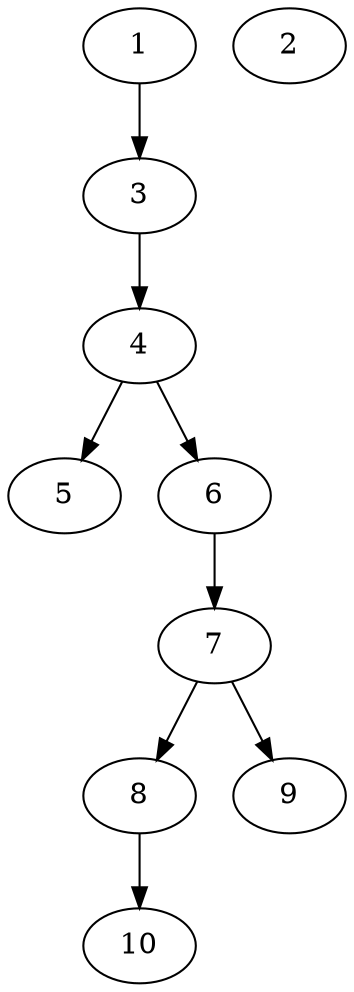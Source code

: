 // DAG (tier=1-easy, mode=data, n=10, ccr=0.300, fat=0.432, density=0.214, regular=0.648, jump=0.070, mindata=1048576, maxdata=8388608)
// DAG automatically generated by daggen at Sun Aug 24 16:33:33 2025
// /home/ermia/Project/Environments/daggen/bin/daggen --dot --ccr 0.300 --fat 0.432 --regular 0.648 --density 0.214 --jump 0.070 --mindata 1048576 --maxdata 8388608 -n 10 
digraph G {
  1 [size="4701644280240799744", alpha="0.13", expect_size="2350822140120399872"]
  1 -> 3 [size ="22452075757568"]
  2 [size="94237123394368700416", alpha="0.17", expect_size="47118561697184350208"]
  3 [size="2990764122892664832", alpha="0.16", expect_size="1495382061446332416"]
  3 -> 4 [size ="16606499438592"]
  4 [size="11324306908985284", alpha="0.11", expect_size="5662153454492642"]
  4 -> 5 [size ="275710803443712"]
  4 -> 6 [size ="275710803443712"]
  5 [size="321039514755730944", alpha="0.13", expect_size="160519757377865472"]
  6 [size="63302136010545037312", alpha="0.03", expect_size="31651068005272518656"]
  6 -> 7 [size ="127067815411712"]
  7 [size="377900529332590208", alpha="0.07", expect_size="188950264666295104"]
  7 -> 8 [size ="194644973453312"]
  7 -> 9 [size ="194644973453312"]
  8 [size="3882672826375885", alpha="0.15", expect_size="1941336413187942"]
  8 -> 10 [size ="269399214784512"]
  9 [size="8072409371268612096", alpha="0.12", expect_size="4036204685634306048"]
  10 [size="578605474821984", alpha="0.04", expect_size="289302737410992"]
}